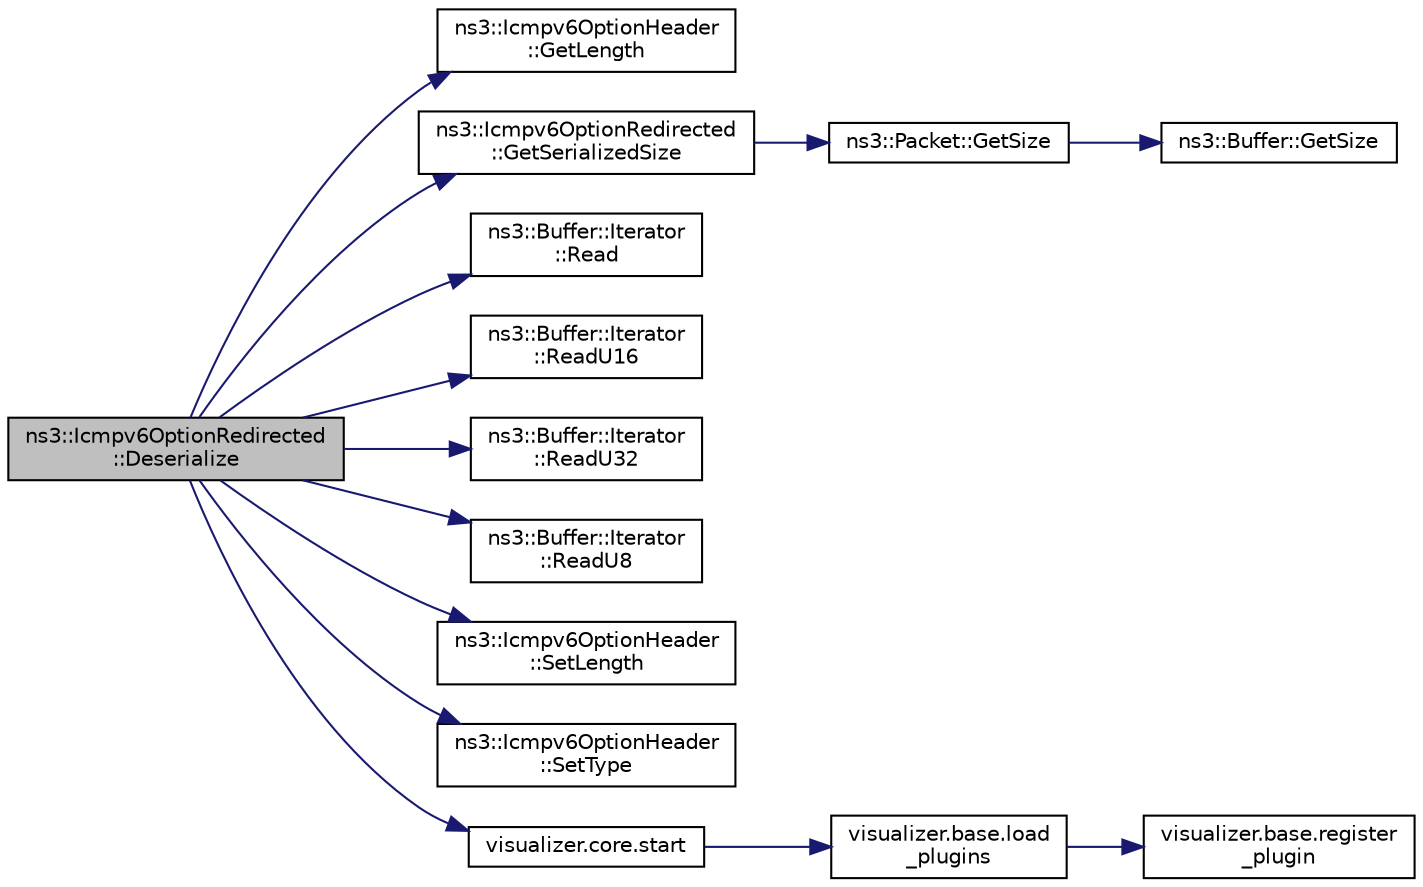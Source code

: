 digraph "ns3::Icmpv6OptionRedirected::Deserialize"
{
 // LATEX_PDF_SIZE
  edge [fontname="Helvetica",fontsize="10",labelfontname="Helvetica",labelfontsize="10"];
  node [fontname="Helvetica",fontsize="10",shape=record];
  rankdir="LR";
  Node1 [label="ns3::Icmpv6OptionRedirected\l::Deserialize",height=0.2,width=0.4,color="black", fillcolor="grey75", style="filled", fontcolor="black",tooltip="Deserialize the packet."];
  Node1 -> Node2 [color="midnightblue",fontsize="10",style="solid",fontname="Helvetica"];
  Node2 [label="ns3::Icmpv6OptionHeader\l::GetLength",height=0.2,width=0.4,color="black", fillcolor="white", style="filled",URL="$classns3_1_1_icmpv6_option_header.html#afab3ccca2c9a11d37e5608bf0f33c841",tooltip="Get the length of the option in 8 bytes unit."];
  Node1 -> Node3 [color="midnightblue",fontsize="10",style="solid",fontname="Helvetica"];
  Node3 [label="ns3::Icmpv6OptionRedirected\l::GetSerializedSize",height=0.2,width=0.4,color="black", fillcolor="white", style="filled",URL="$classns3_1_1_icmpv6_option_redirected.html#a15c78c42202a545306b85c487f3167f9",tooltip="Get the serialized size."];
  Node3 -> Node4 [color="midnightblue",fontsize="10",style="solid",fontname="Helvetica"];
  Node4 [label="ns3::Packet::GetSize",height=0.2,width=0.4,color="black", fillcolor="white", style="filled",URL="$classns3_1_1_packet.html#afff7cb1ff518ee6dc0d424e10a5ad6ec",tooltip="Returns the the size in bytes of the packet (including the zero-filled initial payload)."];
  Node4 -> Node5 [color="midnightblue",fontsize="10",style="solid",fontname="Helvetica"];
  Node5 [label="ns3::Buffer::GetSize",height=0.2,width=0.4,color="black", fillcolor="white", style="filled",URL="$classns3_1_1_buffer.html#a60c9172d2b102f8856c81b2126c8b209",tooltip=" "];
  Node1 -> Node6 [color="midnightblue",fontsize="10",style="solid",fontname="Helvetica"];
  Node6 [label="ns3::Buffer::Iterator\l::Read",height=0.2,width=0.4,color="black", fillcolor="white", style="filled",URL="$classns3_1_1_buffer_1_1_iterator.html#a84e2f58f26fa3a3fec00c11e911b530a",tooltip=" "];
  Node1 -> Node7 [color="midnightblue",fontsize="10",style="solid",fontname="Helvetica"];
  Node7 [label="ns3::Buffer::Iterator\l::ReadU16",height=0.2,width=0.4,color="black", fillcolor="white", style="filled",URL="$classns3_1_1_buffer_1_1_iterator.html#a73b0df87d8f3ca52c6c87898d420da13",tooltip=" "];
  Node1 -> Node8 [color="midnightblue",fontsize="10",style="solid",fontname="Helvetica"];
  Node8 [label="ns3::Buffer::Iterator\l::ReadU32",height=0.2,width=0.4,color="black", fillcolor="white", style="filled",URL="$classns3_1_1_buffer_1_1_iterator.html#adceeb0fd38c2f5634492b64a8e344ff2",tooltip=" "];
  Node1 -> Node9 [color="midnightblue",fontsize="10",style="solid",fontname="Helvetica"];
  Node9 [label="ns3::Buffer::Iterator\l::ReadU8",height=0.2,width=0.4,color="black", fillcolor="white", style="filled",URL="$classns3_1_1_buffer_1_1_iterator.html#a7d7d5299e27ecf41aef37e315984ad5a",tooltip=" "];
  Node1 -> Node10 [color="midnightblue",fontsize="10",style="solid",fontname="Helvetica"];
  Node10 [label="ns3::Icmpv6OptionHeader\l::SetLength",height=0.2,width=0.4,color="black", fillcolor="white", style="filled",URL="$classns3_1_1_icmpv6_option_header.html#ae4a34624523bdfe2355e2ecefa022515",tooltip="Set the length of the option."];
  Node1 -> Node11 [color="midnightblue",fontsize="10",style="solid",fontname="Helvetica"];
  Node11 [label="ns3::Icmpv6OptionHeader\l::SetType",height=0.2,width=0.4,color="black", fillcolor="white", style="filled",URL="$classns3_1_1_icmpv6_option_header.html#a05189e19a5b625aeafd808962821a27c",tooltip="Set the type of the option."];
  Node1 -> Node12 [color="midnightblue",fontsize="10",style="solid",fontname="Helvetica"];
  Node12 [label="visualizer.core.start",height=0.2,width=0.4,color="black", fillcolor="white", style="filled",URL="$namespacevisualizer_1_1core.html#a2a35e5d8a34af358b508dac8635754e0",tooltip=" "];
  Node12 -> Node13 [color="midnightblue",fontsize="10",style="solid",fontname="Helvetica"];
  Node13 [label="visualizer.base.load\l_plugins",height=0.2,width=0.4,color="black", fillcolor="white", style="filled",URL="$namespacevisualizer_1_1base.html#ad171497a5ff1afe0a73bedaebf35448f",tooltip=" "];
  Node13 -> Node14 [color="midnightblue",fontsize="10",style="solid",fontname="Helvetica"];
  Node14 [label="visualizer.base.register\l_plugin",height=0.2,width=0.4,color="black", fillcolor="white", style="filled",URL="$namespacevisualizer_1_1base.html#a6b0ffcff1e17ec4027496f50177e5b9e",tooltip=" "];
}

